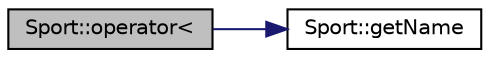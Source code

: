 digraph "Sport::operator&lt;"
{
 // LATEX_PDF_SIZE
  edge [fontname="Helvetica",fontsize="10",labelfontname="Helvetica",labelfontsize="10"];
  node [fontname="Helvetica",fontsize="10",shape=record];
  rankdir="LR";
  Node1 [label="Sport::operator\<",height=0.2,width=0.4,color="black", fillcolor="grey75", style="filled", fontcolor="black",tooltip=" "];
  Node1 -> Node2 [color="midnightblue",fontsize="10",style="solid",fontname="Helvetica"];
  Node2 [label="Sport::getName",height=0.2,width=0.4,color="black", fillcolor="white", style="filled",URL="$class_sport.html#ab41111895a08b47d0aaa98fabfed0489",tooltip=" "];
}
